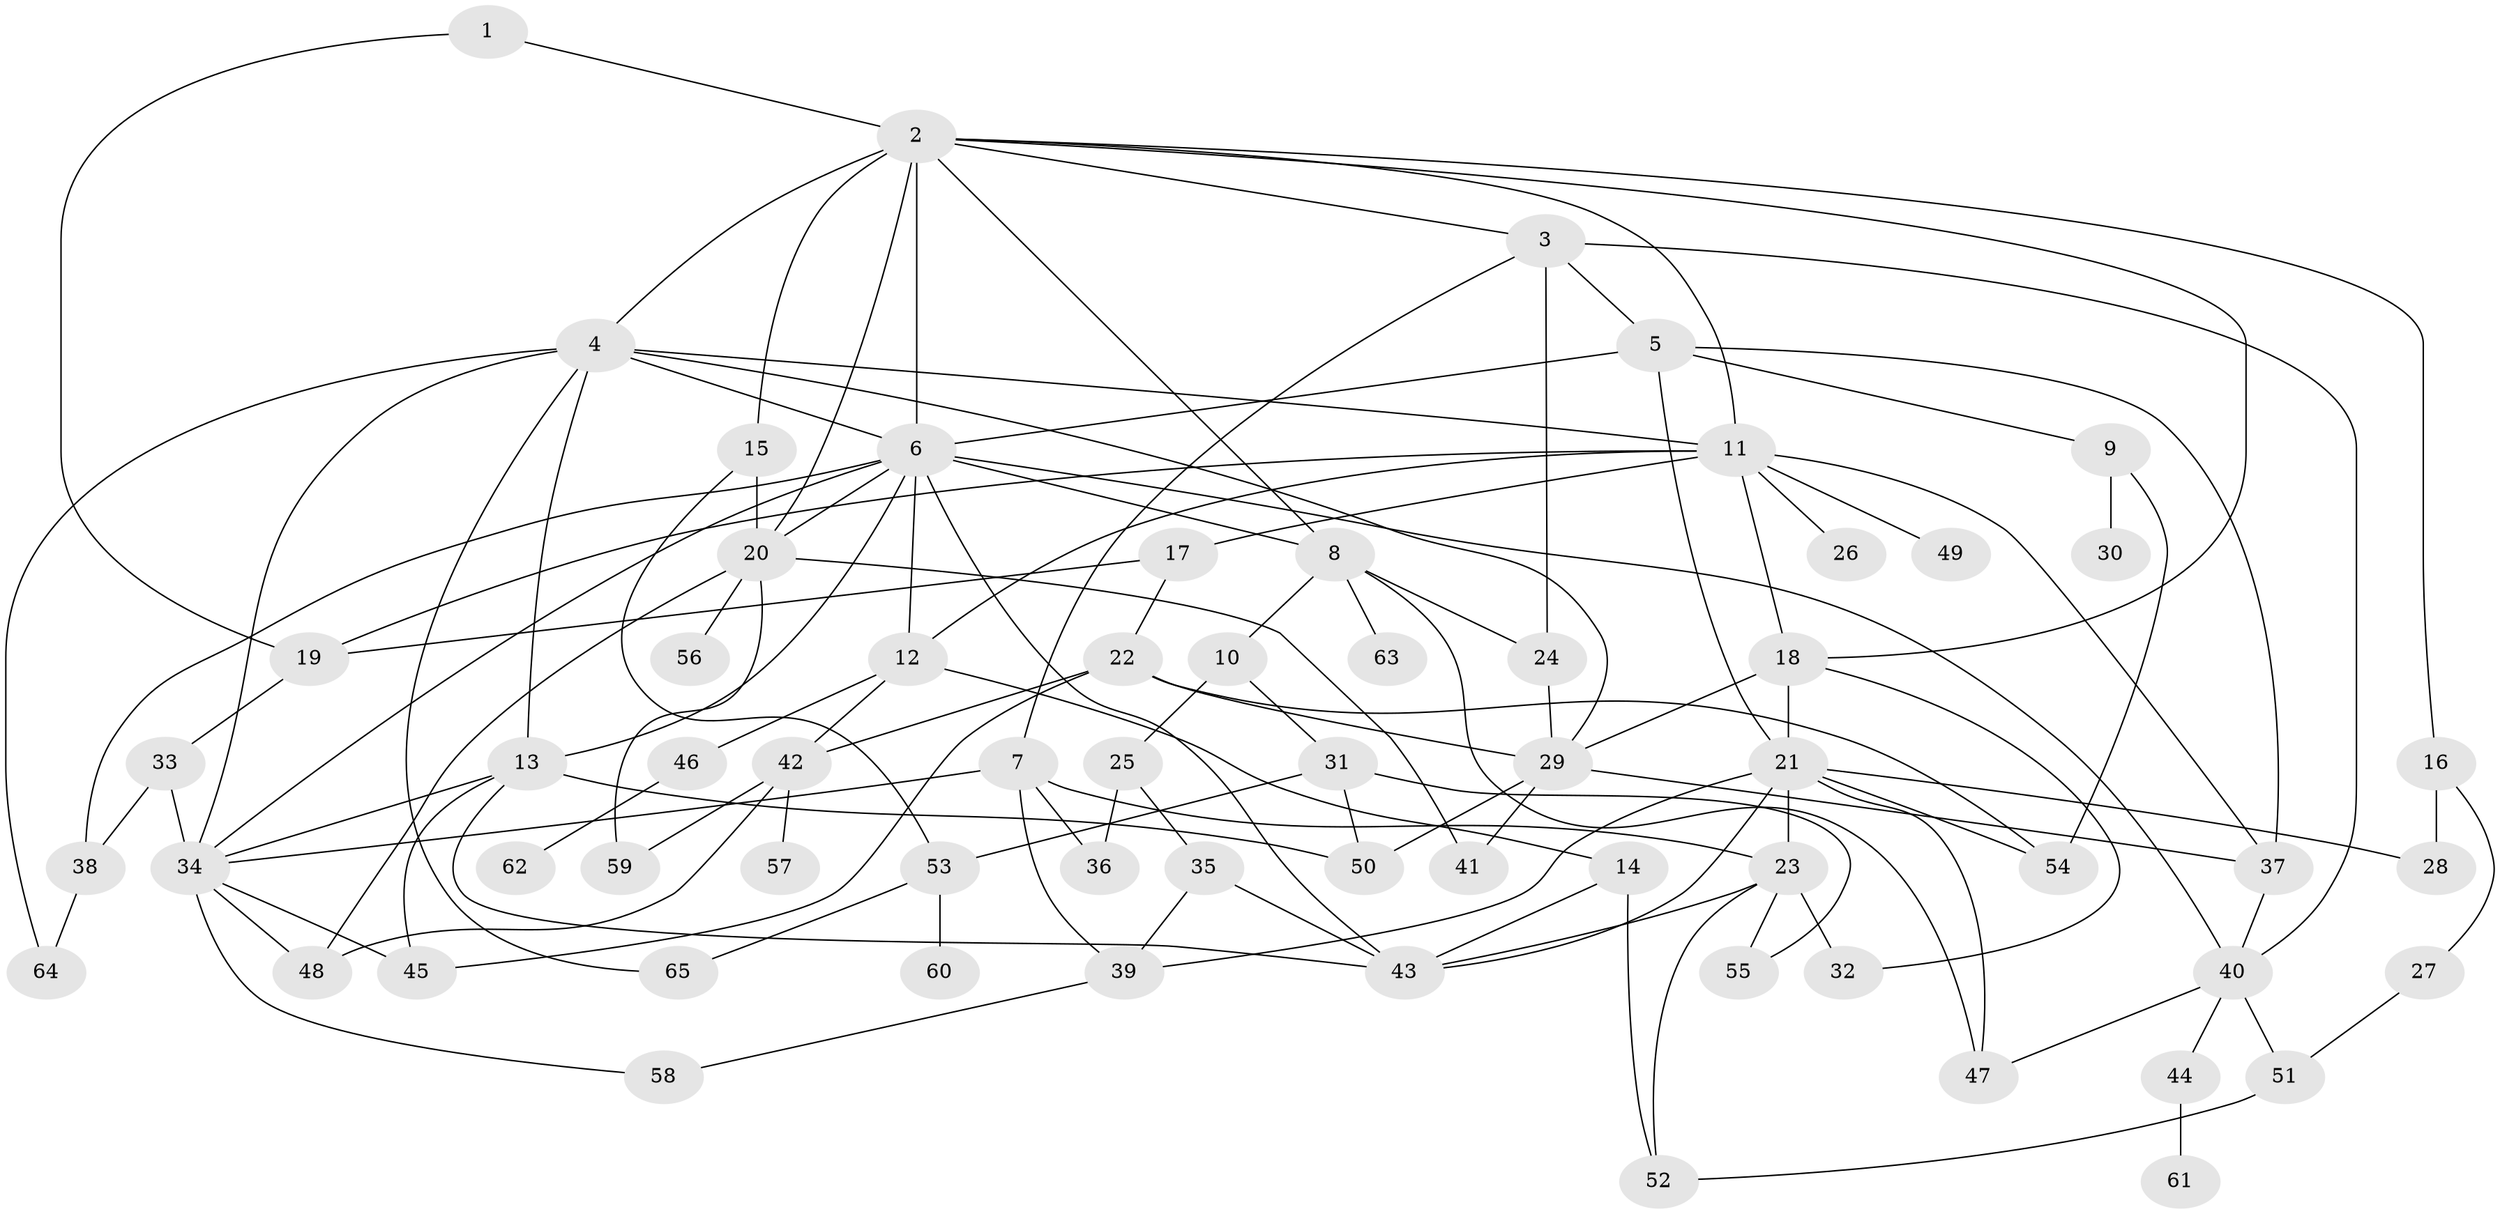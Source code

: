// original degree distribution, {2: 0.3488372093023256, 11: 0.007751937984496124, 6: 0.06976744186046512, 4: 0.14728682170542637, 7: 0.023255813953488372, 3: 0.1937984496124031, 5: 0.046511627906976744, 1: 0.16279069767441862}
// Generated by graph-tools (version 1.1) at 2025/34/03/09/25 02:34:28]
// undirected, 65 vertices, 121 edges
graph export_dot {
graph [start="1"]
  node [color=gray90,style=filled];
  1;
  2;
  3;
  4;
  5;
  6;
  7;
  8;
  9;
  10;
  11;
  12;
  13;
  14;
  15;
  16;
  17;
  18;
  19;
  20;
  21;
  22;
  23;
  24;
  25;
  26;
  27;
  28;
  29;
  30;
  31;
  32;
  33;
  34;
  35;
  36;
  37;
  38;
  39;
  40;
  41;
  42;
  43;
  44;
  45;
  46;
  47;
  48;
  49;
  50;
  51;
  52;
  53;
  54;
  55;
  56;
  57;
  58;
  59;
  60;
  61;
  62;
  63;
  64;
  65;
  1 -- 2 [weight=1.0];
  1 -- 19 [weight=1.0];
  2 -- 3 [weight=1.0];
  2 -- 4 [weight=1.0];
  2 -- 6 [weight=1.0];
  2 -- 8 [weight=1.0];
  2 -- 11 [weight=1.0];
  2 -- 15 [weight=2.0];
  2 -- 16 [weight=1.0];
  2 -- 18 [weight=1.0];
  2 -- 20 [weight=1.0];
  3 -- 5 [weight=1.0];
  3 -- 7 [weight=1.0];
  3 -- 24 [weight=1.0];
  3 -- 40 [weight=1.0];
  4 -- 6 [weight=1.0];
  4 -- 11 [weight=1.0];
  4 -- 13 [weight=1.0];
  4 -- 29 [weight=1.0];
  4 -- 34 [weight=1.0];
  4 -- 64 [weight=1.0];
  4 -- 65 [weight=1.0];
  5 -- 6 [weight=1.0];
  5 -- 9 [weight=1.0];
  5 -- 21 [weight=1.0];
  5 -- 37 [weight=1.0];
  6 -- 8 [weight=1.0];
  6 -- 12 [weight=1.0];
  6 -- 13 [weight=1.0];
  6 -- 20 [weight=1.0];
  6 -- 34 [weight=1.0];
  6 -- 38 [weight=1.0];
  6 -- 40 [weight=1.0];
  6 -- 43 [weight=1.0];
  7 -- 23 [weight=1.0];
  7 -- 34 [weight=1.0];
  7 -- 36 [weight=1.0];
  7 -- 39 [weight=1.0];
  8 -- 10 [weight=1.0];
  8 -- 24 [weight=1.0];
  8 -- 47 [weight=1.0];
  8 -- 63 [weight=1.0];
  9 -- 30 [weight=1.0];
  9 -- 54 [weight=1.0];
  10 -- 25 [weight=1.0];
  10 -- 31 [weight=1.0];
  11 -- 12 [weight=1.0];
  11 -- 17 [weight=1.0];
  11 -- 18 [weight=1.0];
  11 -- 19 [weight=1.0];
  11 -- 26 [weight=1.0];
  11 -- 37 [weight=1.0];
  11 -- 49 [weight=1.0];
  12 -- 14 [weight=1.0];
  12 -- 42 [weight=1.0];
  12 -- 46 [weight=1.0];
  13 -- 34 [weight=1.0];
  13 -- 43 [weight=1.0];
  13 -- 45 [weight=1.0];
  13 -- 50 [weight=1.0];
  14 -- 43 [weight=1.0];
  14 -- 52 [weight=1.0];
  15 -- 20 [weight=2.0];
  15 -- 53 [weight=1.0];
  16 -- 27 [weight=1.0];
  16 -- 28 [weight=1.0];
  17 -- 19 [weight=1.0];
  17 -- 22 [weight=1.0];
  18 -- 21 [weight=1.0];
  18 -- 29 [weight=1.0];
  18 -- 32 [weight=1.0];
  19 -- 33 [weight=1.0];
  20 -- 41 [weight=1.0];
  20 -- 48 [weight=1.0];
  20 -- 56 [weight=1.0];
  20 -- 59 [weight=1.0];
  21 -- 23 [weight=1.0];
  21 -- 28 [weight=1.0];
  21 -- 39 [weight=1.0];
  21 -- 43 [weight=1.0];
  21 -- 47 [weight=1.0];
  21 -- 54 [weight=1.0];
  22 -- 29 [weight=1.0];
  22 -- 42 [weight=2.0];
  22 -- 45 [weight=1.0];
  22 -- 54 [weight=1.0];
  23 -- 32 [weight=1.0];
  23 -- 43 [weight=1.0];
  23 -- 52 [weight=1.0];
  23 -- 55 [weight=2.0];
  24 -- 29 [weight=1.0];
  25 -- 35 [weight=1.0];
  25 -- 36 [weight=1.0];
  27 -- 51 [weight=1.0];
  29 -- 37 [weight=1.0];
  29 -- 41 [weight=1.0];
  29 -- 50 [weight=1.0];
  31 -- 50 [weight=1.0];
  31 -- 53 [weight=1.0];
  31 -- 55 [weight=1.0];
  33 -- 34 [weight=1.0];
  33 -- 38 [weight=1.0];
  34 -- 45 [weight=1.0];
  34 -- 48 [weight=1.0];
  34 -- 58 [weight=1.0];
  35 -- 39 [weight=1.0];
  35 -- 43 [weight=1.0];
  37 -- 40 [weight=1.0];
  38 -- 64 [weight=1.0];
  39 -- 58 [weight=1.0];
  40 -- 44 [weight=1.0];
  40 -- 47 [weight=1.0];
  40 -- 51 [weight=1.0];
  42 -- 48 [weight=1.0];
  42 -- 57 [weight=1.0];
  42 -- 59 [weight=1.0];
  44 -- 61 [weight=1.0];
  46 -- 62 [weight=1.0];
  51 -- 52 [weight=1.0];
  53 -- 60 [weight=1.0];
  53 -- 65 [weight=1.0];
}
